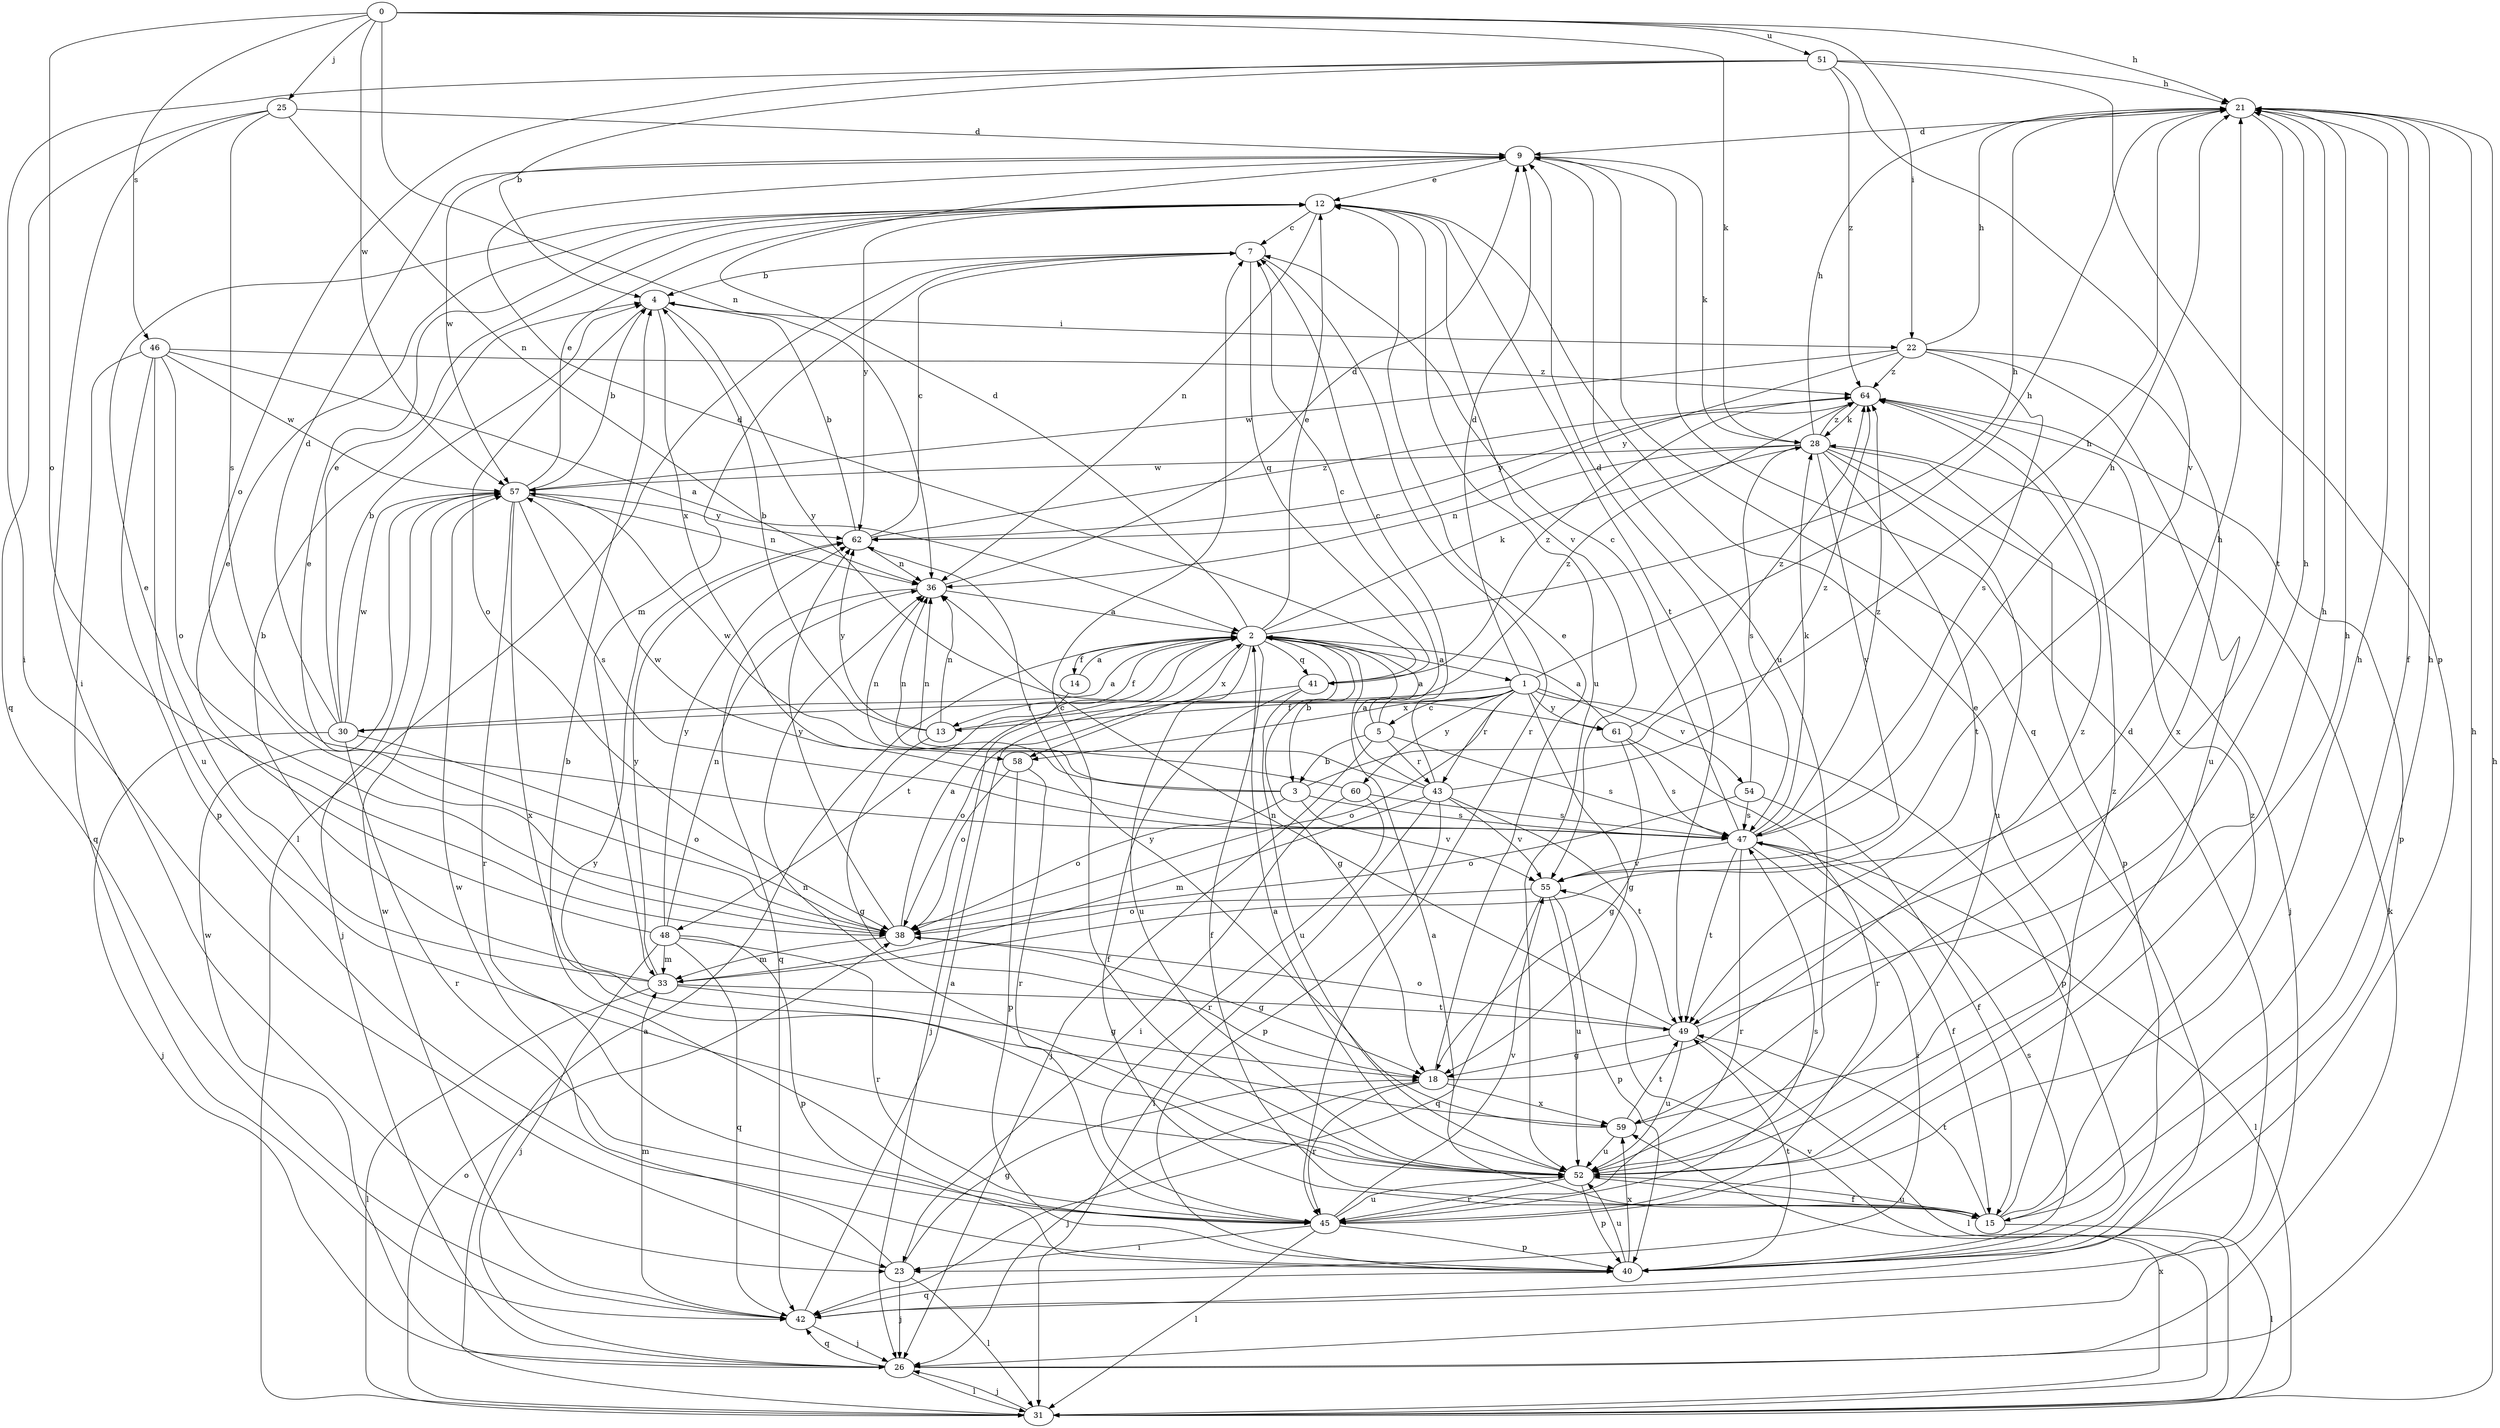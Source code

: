 strict digraph  {
0;
1;
2;
3;
4;
5;
7;
9;
12;
13;
14;
15;
18;
21;
22;
23;
25;
26;
28;
30;
31;
33;
36;
38;
40;
41;
42;
43;
45;
46;
47;
48;
49;
51;
52;
54;
55;
57;
58;
59;
60;
61;
62;
64;
0 -> 21  [label=h];
0 -> 22  [label=i];
0 -> 25  [label=j];
0 -> 28  [label=k];
0 -> 36  [label=n];
0 -> 38  [label=o];
0 -> 46  [label=s];
0 -> 51  [label=u];
0 -> 57  [label=w];
1 -> 5  [label=c];
1 -> 9  [label=d];
1 -> 13  [label=f];
1 -> 18  [label=g];
1 -> 21  [label=h];
1 -> 30  [label=l];
1 -> 38  [label=o];
1 -> 40  [label=p];
1 -> 43  [label=r];
1 -> 54  [label=v];
1 -> 58  [label=x];
1 -> 60  [label=y];
1 -> 61  [label=y];
2 -> 1  [label=a];
2 -> 3  [label=b];
2 -> 9  [label=d];
2 -> 12  [label=e];
2 -> 13  [label=f];
2 -> 14  [label=f];
2 -> 15  [label=f];
2 -> 18  [label=g];
2 -> 21  [label=h];
2 -> 28  [label=k];
2 -> 41  [label=q];
2 -> 48  [label=t];
2 -> 52  [label=u];
2 -> 58  [label=x];
3 -> 21  [label=h];
3 -> 36  [label=n];
3 -> 38  [label=o];
3 -> 47  [label=s];
3 -> 55  [label=v];
3 -> 57  [label=w];
4 -> 22  [label=i];
4 -> 38  [label=o];
4 -> 58  [label=x];
4 -> 61  [label=y];
5 -> 2  [label=a];
5 -> 3  [label=b];
5 -> 7  [label=c];
5 -> 26  [label=j];
5 -> 43  [label=r];
5 -> 47  [label=s];
7 -> 4  [label=b];
7 -> 31  [label=l];
7 -> 33  [label=m];
7 -> 41  [label=q];
7 -> 45  [label=r];
9 -> 12  [label=e];
9 -> 28  [label=k];
9 -> 42  [label=q];
9 -> 52  [label=u];
9 -> 57  [label=w];
12 -> 7  [label=c];
12 -> 36  [label=n];
12 -> 49  [label=t];
12 -> 52  [label=u];
12 -> 55  [label=v];
12 -> 62  [label=y];
13 -> 4  [label=b];
13 -> 18  [label=g];
13 -> 36  [label=n];
13 -> 62  [label=y];
13 -> 64  [label=z];
14 -> 2  [label=a];
14 -> 26  [label=j];
15 -> 2  [label=a];
15 -> 12  [label=e];
15 -> 21  [label=h];
15 -> 31  [label=l];
15 -> 49  [label=t];
15 -> 52  [label=u];
15 -> 64  [label=z];
18 -> 12  [label=e];
18 -> 26  [label=j];
18 -> 45  [label=r];
18 -> 59  [label=x];
18 -> 64  [label=z];
21 -> 9  [label=d];
21 -> 15  [label=f];
21 -> 49  [label=t];
22 -> 21  [label=h];
22 -> 47  [label=s];
22 -> 52  [label=u];
22 -> 57  [label=w];
22 -> 59  [label=x];
22 -> 62  [label=y];
22 -> 64  [label=z];
23 -> 18  [label=g];
23 -> 26  [label=j];
23 -> 31  [label=l];
23 -> 57  [label=w];
25 -> 9  [label=d];
25 -> 23  [label=i];
25 -> 36  [label=n];
25 -> 42  [label=q];
25 -> 47  [label=s];
26 -> 21  [label=h];
26 -> 28  [label=k];
26 -> 31  [label=l];
26 -> 42  [label=q];
26 -> 57  [label=w];
28 -> 21  [label=h];
28 -> 26  [label=j];
28 -> 36  [label=n];
28 -> 40  [label=p];
28 -> 47  [label=s];
28 -> 49  [label=t];
28 -> 52  [label=u];
28 -> 55  [label=v];
28 -> 57  [label=w];
28 -> 64  [label=z];
30 -> 2  [label=a];
30 -> 4  [label=b];
30 -> 9  [label=d];
30 -> 12  [label=e];
30 -> 26  [label=j];
30 -> 38  [label=o];
30 -> 45  [label=r];
30 -> 57  [label=w];
31 -> 2  [label=a];
31 -> 21  [label=h];
31 -> 26  [label=j];
31 -> 38  [label=o];
31 -> 55  [label=v];
31 -> 59  [label=x];
33 -> 4  [label=b];
33 -> 12  [label=e];
33 -> 18  [label=g];
33 -> 21  [label=h];
33 -> 31  [label=l];
33 -> 49  [label=t];
33 -> 62  [label=y];
36 -> 2  [label=a];
36 -> 9  [label=d];
36 -> 42  [label=q];
38 -> 2  [label=a];
38 -> 12  [label=e];
38 -> 18  [label=g];
38 -> 33  [label=m];
38 -> 62  [label=y];
40 -> 42  [label=q];
40 -> 47  [label=s];
40 -> 49  [label=t];
40 -> 52  [label=u];
40 -> 59  [label=x];
41 -> 9  [label=d];
41 -> 15  [label=f];
41 -> 38  [label=o];
41 -> 52  [label=u];
41 -> 64  [label=z];
42 -> 2  [label=a];
42 -> 9  [label=d];
42 -> 26  [label=j];
42 -> 33  [label=m];
42 -> 57  [label=w];
43 -> 2  [label=a];
43 -> 7  [label=c];
43 -> 31  [label=l];
43 -> 33  [label=m];
43 -> 36  [label=n];
43 -> 40  [label=p];
43 -> 49  [label=t];
43 -> 55  [label=v];
43 -> 64  [label=z];
45 -> 4  [label=b];
45 -> 21  [label=h];
45 -> 23  [label=i];
45 -> 31  [label=l];
45 -> 40  [label=p];
45 -> 47  [label=s];
45 -> 52  [label=u];
45 -> 55  [label=v];
46 -> 2  [label=a];
46 -> 38  [label=o];
46 -> 40  [label=p];
46 -> 42  [label=q];
46 -> 52  [label=u];
46 -> 57  [label=w];
46 -> 64  [label=z];
47 -> 7  [label=c];
47 -> 15  [label=f];
47 -> 21  [label=h];
47 -> 23  [label=i];
47 -> 28  [label=k];
47 -> 31  [label=l];
47 -> 45  [label=r];
47 -> 49  [label=t];
47 -> 55  [label=v];
47 -> 57  [label=w];
47 -> 64  [label=z];
48 -> 12  [label=e];
48 -> 26  [label=j];
48 -> 33  [label=m];
48 -> 36  [label=n];
48 -> 40  [label=p];
48 -> 42  [label=q];
48 -> 45  [label=r];
48 -> 62  [label=y];
49 -> 18  [label=g];
49 -> 21  [label=h];
49 -> 31  [label=l];
49 -> 36  [label=n];
49 -> 38  [label=o];
49 -> 52  [label=u];
51 -> 4  [label=b];
51 -> 21  [label=h];
51 -> 23  [label=i];
51 -> 38  [label=o];
51 -> 40  [label=p];
51 -> 55  [label=v];
51 -> 64  [label=z];
52 -> 2  [label=a];
52 -> 7  [label=c];
52 -> 15  [label=f];
52 -> 21  [label=h];
52 -> 36  [label=n];
52 -> 40  [label=p];
52 -> 45  [label=r];
52 -> 62  [label=y];
52 -> 64  [label=z];
54 -> 9  [label=d];
54 -> 15  [label=f];
54 -> 38  [label=o];
54 -> 47  [label=s];
55 -> 38  [label=o];
55 -> 40  [label=p];
55 -> 42  [label=q];
55 -> 52  [label=u];
57 -> 4  [label=b];
57 -> 12  [label=e];
57 -> 26  [label=j];
57 -> 36  [label=n];
57 -> 45  [label=r];
57 -> 47  [label=s];
57 -> 59  [label=x];
57 -> 62  [label=y];
58 -> 38  [label=o];
58 -> 40  [label=p];
58 -> 45  [label=r];
59 -> 21  [label=h];
59 -> 49  [label=t];
59 -> 52  [label=u];
59 -> 62  [label=y];
60 -> 23  [label=i];
60 -> 36  [label=n];
60 -> 45  [label=r];
60 -> 47  [label=s];
61 -> 2  [label=a];
61 -> 18  [label=g];
61 -> 45  [label=r];
61 -> 47  [label=s];
61 -> 64  [label=z];
62 -> 4  [label=b];
62 -> 7  [label=c];
62 -> 36  [label=n];
62 -> 64  [label=z];
64 -> 28  [label=k];
64 -> 40  [label=p];
64 -> 62  [label=y];
}
